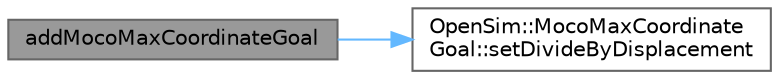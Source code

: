 digraph "addMocoMaxCoordinateGoal"
{
 // LATEX_PDF_SIZE
  bgcolor="transparent";
  edge [fontname=Helvetica,fontsize=10,labelfontname=Helvetica,labelfontsize=10];
  node [fontname=Helvetica,fontsize=10,shape=box,height=0.2,width=0.4];
  rankdir="LR";
  Node1 [id="Node000001",label="addMocoMaxCoordinateGoal",height=0.2,width=0.4,color="gray40", fillcolor="grey60", style="filled", fontcolor="black",tooltip=" "];
  Node1 -> Node2 [id="edge1_Node000001_Node000002",color="steelblue1",style="solid",tooltip=" "];
  Node2 [id="Node000002",label="OpenSim::MocoMaxCoordinate\lGoal::setDivideByDisplacement",height=0.2,width=0.4,color="grey40", fillcolor="white", style="filled",URL="$class_open_sim_1_1_moco_max_coordinate_goal.html#a3ef2697982590b28e9013c929b47e0a4",tooltip=" "];
}
